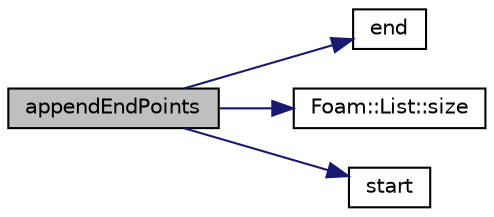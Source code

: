 digraph "appendEndPoints"
{
  bgcolor="transparent";
  edge [fontname="Helvetica",fontsize="10",labelfontname="Helvetica",labelfontsize="10"];
  node [fontname="Helvetica",fontsize="10",shape=record];
  rankdir="LR";
  Node14 [label="appendEndPoints",height=0.2,width=0.4,color="black", fillcolor="grey75", style="filled", fontcolor="black"];
  Node14 -> Node15 [color="midnightblue",fontsize="10",style="solid",fontname="Helvetica"];
  Node15 [label="end",height=0.2,width=0.4,color="black",URL="$a25769.html#a5ac1c619caccdf5bcf8c3d58a409849f",tooltip="Return label of end point. "];
  Node14 -> Node16 [color="midnightblue",fontsize="10",style="solid",fontname="Helvetica"];
  Node16 [label="Foam::List::size",height=0.2,width=0.4,color="black",URL="$a26833.html#a8a5f6fa29bd4b500caf186f60245b384",tooltip="Override size to be inconsistent with allocated storage. "];
  Node14 -> Node17 [color="midnightblue",fontsize="10",style="solid",fontname="Helvetica"];
  Node17 [label="start",height=0.2,width=0.4,color="black",URL="$a25769.html#afe56bdd2031bbf8321e35e2330c0b990",tooltip="Return label of start point. "];
}
